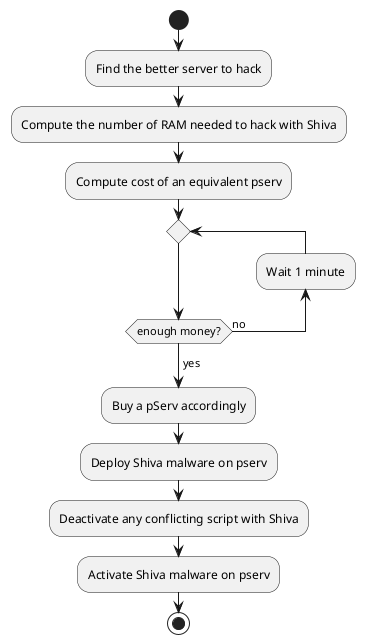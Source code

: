 @startuml
'https://plantuml.com/activity-diagram-beta

start
:Find the better server to hack;
:Compute the number of RAM needed to hack with Shiva;
:Compute cost of an equivalent pserv;

repeat
    backward:Wait 1 minute;
repeat while (enough money?) is (no)
->yes;

:Buy a pServ accordingly;

:Deploy Shiva malware on pserv;
:Deactivate any conflicting script with Shiva;
:Activate Shiva malware on pserv;

stop

@enduml
